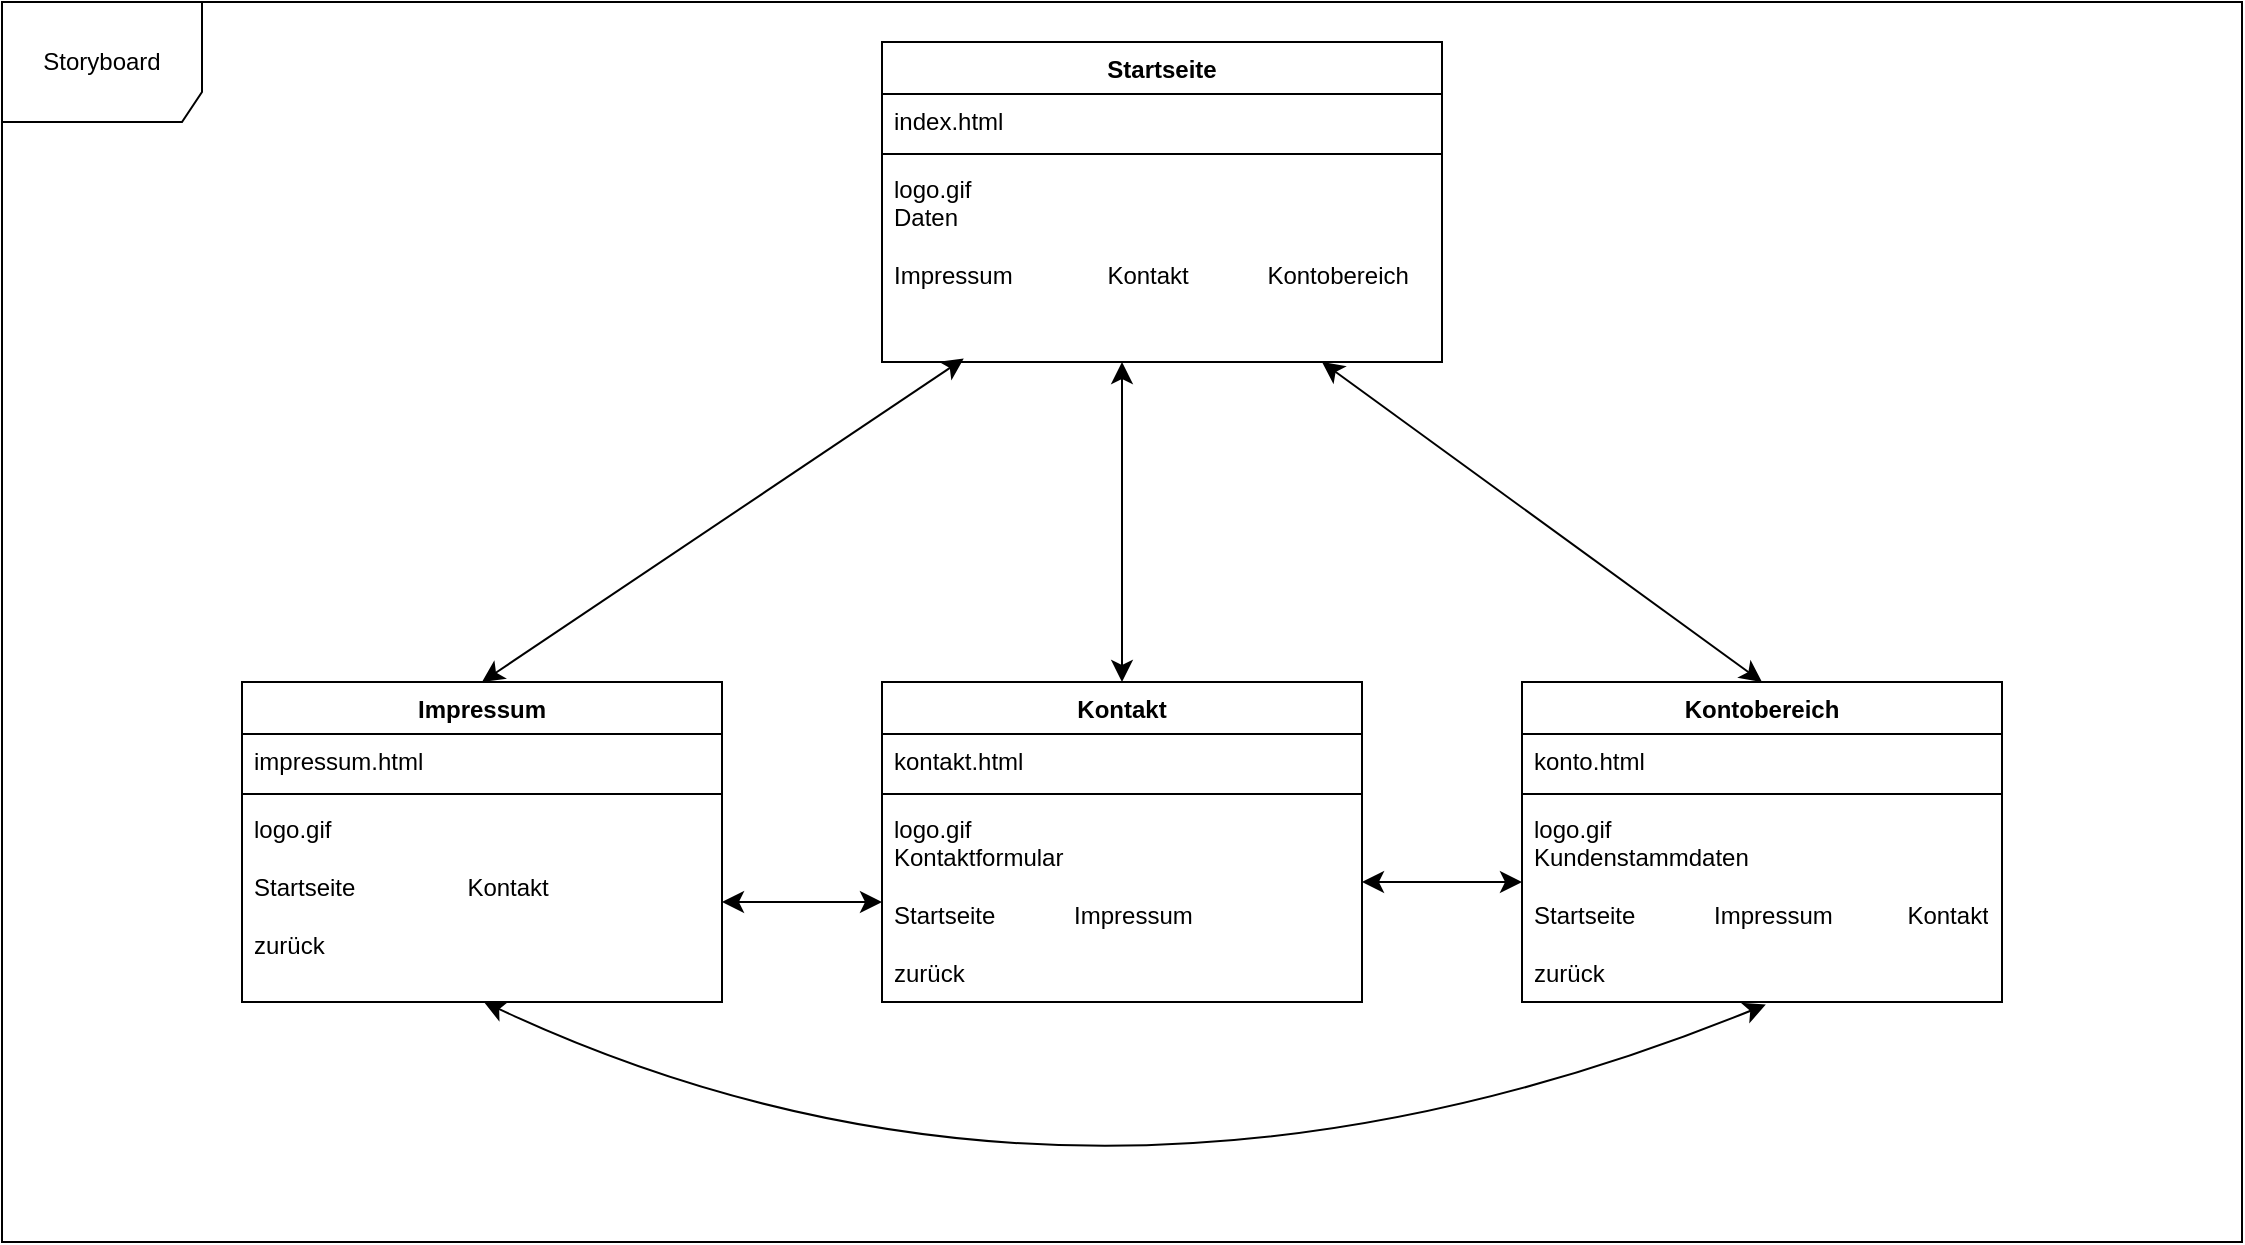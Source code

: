 <mxfile version="28.1.2">
  <diagram name="Seite-1" id="YiUqTf5I6DY3AVhPVcuJ">
    <mxGraphModel dx="1426" dy="785" grid="1" gridSize="10" guides="1" tooltips="1" connect="1" arrows="1" fold="1" page="1" pageScale="1" pageWidth="827" pageHeight="1169" math="0" shadow="0">
      <root>
        <mxCell id="0" />
        <mxCell id="1" parent="0" />
        <mxCell id="TSukVBwzgPcde_fzVqmE-1" value="Startseite&lt;div&gt;&lt;br&gt;&lt;/div&gt;" style="swimlane;fontStyle=1;align=center;verticalAlign=top;childLayout=stackLayout;horizontal=1;startSize=26;horizontalStack=0;resizeParent=1;resizeParentMax=0;resizeLast=0;collapsible=1;marginBottom=0;whiteSpace=wrap;html=1;" vertex="1" parent="1">
          <mxGeometry x="640" y="160" width="280" height="160" as="geometry" />
        </mxCell>
        <mxCell id="TSukVBwzgPcde_fzVqmE-2" value="index.html" style="text;strokeColor=none;fillColor=none;align=left;verticalAlign=top;spacingLeft=4;spacingRight=4;overflow=hidden;rotatable=0;points=[[0,0.5],[1,0.5]];portConstraint=eastwest;whiteSpace=wrap;html=1;" vertex="1" parent="TSukVBwzgPcde_fzVqmE-1">
          <mxGeometry y="26" width="280" height="26" as="geometry" />
        </mxCell>
        <mxCell id="TSukVBwzgPcde_fzVqmE-3" value="" style="line;strokeWidth=1;fillColor=none;align=left;verticalAlign=middle;spacingTop=-1;spacingLeft=3;spacingRight=3;rotatable=0;labelPosition=right;points=[];portConstraint=eastwest;strokeColor=inherit;" vertex="1" parent="TSukVBwzgPcde_fzVqmE-1">
          <mxGeometry y="52" width="280" height="8" as="geometry" />
        </mxCell>
        <mxCell id="TSukVBwzgPcde_fzVqmE-4" value="logo.gif&lt;div&gt;Daten&lt;br&gt;&lt;div&gt;&lt;br&gt;&lt;/div&gt;&lt;div&gt;Impressum&lt;span style=&quot;white-space: pre;&quot;&gt;&#x9;&lt;/span&gt;&lt;span style=&quot;white-space: pre;&quot;&gt;&#x9;&lt;/span&gt;K&lt;span style=&quot;background-color: transparent; color: light-dark(rgb(0, 0, 0), rgb(255, 255, 255));&quot;&gt;ontakt&lt;span style=&quot;white-space: pre;&quot;&gt;&#x9;&lt;/span&gt;&lt;span style=&quot;white-space: pre;&quot;&gt;&#x9;&lt;/span&gt;Kontobereich&lt;/span&gt;&lt;/div&gt;&lt;/div&gt;" style="text;strokeColor=none;fillColor=none;align=left;verticalAlign=top;spacingLeft=4;spacingRight=4;overflow=hidden;rotatable=0;points=[[0,0.5],[1,0.5]];portConstraint=eastwest;whiteSpace=wrap;html=1;" vertex="1" parent="TSukVBwzgPcde_fzVqmE-1">
          <mxGeometry y="60" width="280" height="100" as="geometry" />
        </mxCell>
        <mxCell id="TSukVBwzgPcde_fzVqmE-5" value="Storyboard" style="shape=umlFrame;whiteSpace=wrap;html=1;pointerEvents=0;width=100;height=60;" vertex="1" parent="1">
          <mxGeometry x="200" y="140" width="1120" height="620" as="geometry" />
        </mxCell>
        <mxCell id="TSukVBwzgPcde_fzVqmE-6" value="&lt;div&gt;Impressum&lt;/div&gt;" style="swimlane;fontStyle=1;align=center;verticalAlign=top;childLayout=stackLayout;horizontal=1;startSize=26;horizontalStack=0;resizeParent=1;resizeParentMax=0;resizeLast=0;collapsible=1;marginBottom=0;whiteSpace=wrap;html=1;" vertex="1" parent="1">
          <mxGeometry x="320" y="480" width="240" height="160" as="geometry" />
        </mxCell>
        <mxCell id="TSukVBwzgPcde_fzVqmE-7" value="impressum.html" style="text;strokeColor=none;fillColor=none;align=left;verticalAlign=top;spacingLeft=4;spacingRight=4;overflow=hidden;rotatable=0;points=[[0,0.5],[1,0.5]];portConstraint=eastwest;whiteSpace=wrap;html=1;" vertex="1" parent="TSukVBwzgPcde_fzVqmE-6">
          <mxGeometry y="26" width="240" height="26" as="geometry" />
        </mxCell>
        <mxCell id="TSukVBwzgPcde_fzVqmE-8" value="" style="line;strokeWidth=1;fillColor=none;align=left;verticalAlign=middle;spacingTop=-1;spacingLeft=3;spacingRight=3;rotatable=0;labelPosition=right;points=[];portConstraint=eastwest;strokeColor=inherit;" vertex="1" parent="TSukVBwzgPcde_fzVqmE-6">
          <mxGeometry y="52" width="240" height="8" as="geometry" />
        </mxCell>
        <mxCell id="TSukVBwzgPcde_fzVqmE-9" value="logo.gif&lt;div&gt;&lt;br&gt;&lt;/div&gt;&lt;div&gt;Startseite&lt;span style=&quot;white-space: pre;&quot;&gt;&#x9;&lt;/span&gt;&lt;span style=&quot;white-space: pre;&quot;&gt;&#x9;&lt;/span&gt;&lt;span style=&quot;white-space: pre;&quot;&gt;&#x9;&lt;/span&gt;K&lt;span style=&quot;background-color: transparent; color: light-dark(rgb(0, 0, 0), rgb(255, 255, 255));&quot;&gt;ontakt&lt;span style=&quot;white-space: pre;&quot;&gt;&#x9;&lt;/span&gt;&lt;span style=&quot;white-space: pre;&quot;&gt;&#x9;&lt;/span&gt;&lt;br&gt;&lt;br&gt;zurück&lt;/span&gt;&lt;/div&gt;&lt;div&gt;&lt;/div&gt;&lt;div&gt;&lt;/div&gt;" style="text;strokeColor=none;fillColor=none;align=left;verticalAlign=top;spacingLeft=4;spacingRight=4;overflow=hidden;rotatable=0;points=[[0,0.5],[1,0.5]];portConstraint=eastwest;whiteSpace=wrap;html=1;" vertex="1" parent="TSukVBwzgPcde_fzVqmE-6">
          <mxGeometry y="60" width="240" height="100" as="geometry" />
        </mxCell>
        <mxCell id="TSukVBwzgPcde_fzVqmE-10" value="&lt;div&gt;Kontakt&lt;/div&gt;" style="swimlane;fontStyle=1;align=center;verticalAlign=top;childLayout=stackLayout;horizontal=1;startSize=26;horizontalStack=0;resizeParent=1;resizeParentMax=0;resizeLast=0;collapsible=1;marginBottom=0;whiteSpace=wrap;html=1;" vertex="1" parent="1">
          <mxGeometry x="640" y="480" width="240" height="160" as="geometry" />
        </mxCell>
        <mxCell id="TSukVBwzgPcde_fzVqmE-11" value="kontakt.html" style="text;strokeColor=none;fillColor=none;align=left;verticalAlign=top;spacingLeft=4;spacingRight=4;overflow=hidden;rotatable=0;points=[[0,0.5],[1,0.5]];portConstraint=eastwest;whiteSpace=wrap;html=1;" vertex="1" parent="TSukVBwzgPcde_fzVqmE-10">
          <mxGeometry y="26" width="240" height="26" as="geometry" />
        </mxCell>
        <mxCell id="TSukVBwzgPcde_fzVqmE-12" value="" style="line;strokeWidth=1;fillColor=none;align=left;verticalAlign=middle;spacingTop=-1;spacingLeft=3;spacingRight=3;rotatable=0;labelPosition=right;points=[];portConstraint=eastwest;strokeColor=inherit;" vertex="1" parent="TSukVBwzgPcde_fzVqmE-10">
          <mxGeometry y="52" width="240" height="8" as="geometry" />
        </mxCell>
        <mxCell id="TSukVBwzgPcde_fzVqmE-13" value="logo.gif&lt;div&gt;Kontaktformular&lt;br&gt;&lt;div&gt;&lt;br&gt;&lt;/div&gt;&lt;div&gt;&lt;span style=&quot;background-color: transparent; color: light-dark(rgb(0, 0, 0), rgb(255, 255, 255));&quot;&gt;Startseite&lt;span style=&quot;white-space: pre;&quot;&gt;&#x9;&lt;/span&gt;&lt;span style=&quot;white-space: pre;&quot;&gt;&#x9;&lt;/span&gt;&amp;nbsp; &amp;nbsp;&lt;/span&gt;Impressum&lt;/div&gt;&lt;div&gt;&lt;span style=&quot;background-color: transparent; color: light-dark(rgb(0, 0, 0), rgb(255, 255, 255));&quot;&gt;&lt;br&gt;&lt;/span&gt;&lt;/div&gt;&lt;div&gt;&lt;span style=&quot;background-color: transparent; color: light-dark(rgb(0, 0, 0), rgb(255, 255, 255));&quot;&gt;zurück&lt;/span&gt;&lt;/div&gt;&lt;/div&gt;" style="text;strokeColor=none;fillColor=none;align=left;verticalAlign=top;spacingLeft=4;spacingRight=4;overflow=hidden;rotatable=0;points=[[0,0.5],[1,0.5]];portConstraint=eastwest;whiteSpace=wrap;html=1;" vertex="1" parent="TSukVBwzgPcde_fzVqmE-10">
          <mxGeometry y="60" width="240" height="100" as="geometry" />
        </mxCell>
        <mxCell id="TSukVBwzgPcde_fzVqmE-14" value="&lt;div&gt;Kontobereich&lt;/div&gt;" style="swimlane;fontStyle=1;align=center;verticalAlign=top;childLayout=stackLayout;horizontal=1;startSize=26;horizontalStack=0;resizeParent=1;resizeParentMax=0;resizeLast=0;collapsible=1;marginBottom=0;whiteSpace=wrap;html=1;" vertex="1" parent="1">
          <mxGeometry x="960" y="480" width="240" height="160" as="geometry" />
        </mxCell>
        <mxCell id="TSukVBwzgPcde_fzVqmE-15" value="konto.html" style="text;strokeColor=none;fillColor=none;align=left;verticalAlign=top;spacingLeft=4;spacingRight=4;overflow=hidden;rotatable=0;points=[[0,0.5],[1,0.5]];portConstraint=eastwest;whiteSpace=wrap;html=1;" vertex="1" parent="TSukVBwzgPcde_fzVqmE-14">
          <mxGeometry y="26" width="240" height="26" as="geometry" />
        </mxCell>
        <mxCell id="TSukVBwzgPcde_fzVqmE-16" value="" style="line;strokeWidth=1;fillColor=none;align=left;verticalAlign=middle;spacingTop=-1;spacingLeft=3;spacingRight=3;rotatable=0;labelPosition=right;points=[];portConstraint=eastwest;strokeColor=inherit;" vertex="1" parent="TSukVBwzgPcde_fzVqmE-14">
          <mxGeometry y="52" width="240" height="8" as="geometry" />
        </mxCell>
        <mxCell id="TSukVBwzgPcde_fzVqmE-17" value="logo.gif&lt;div&gt;Kundenstammdaten&lt;br&gt;&lt;div&gt;&lt;br&gt;&lt;/div&gt;&lt;div&gt;&lt;span style=&quot;background-color: transparent; color: light-dark(rgb(0, 0, 0), rgb(255, 255, 255));&quot;&gt;Startseite&lt;span style=&quot;white-space: pre;&quot;&gt;&#x9;&lt;/span&gt;&lt;span style=&quot;white-space: pre;&quot;&gt;&#x9;&lt;/span&gt;&amp;nbsp; &amp;nbsp;&lt;/span&gt;Impressum&lt;span style=&quot;white-space: pre;&quot;&gt;&#x9;&lt;/span&gt;&lt;span style=&quot;white-space: pre;&quot;&gt;&#x9;&lt;/span&gt;Kontakt&lt;/div&gt;&lt;div&gt;&lt;br&gt;&lt;/div&gt;&lt;div&gt;zurück&lt;/div&gt;&lt;/div&gt;" style="text;strokeColor=none;fillColor=none;align=left;verticalAlign=top;spacingLeft=4;spacingRight=4;overflow=hidden;rotatable=0;points=[[0,0.5],[1,0.5]];portConstraint=eastwest;whiteSpace=wrap;html=1;" vertex="1" parent="TSukVBwzgPcde_fzVqmE-14">
          <mxGeometry y="60" width="240" height="100" as="geometry" />
        </mxCell>
        <mxCell id="TSukVBwzgPcde_fzVqmE-18" value="" style="endArrow=classic;html=1;rounded=0;fontSize=12;startSize=8;endSize=8;curved=1;exitX=0.146;exitY=0.983;exitDx=0;exitDy=0;exitPerimeter=0;entryX=0.5;entryY=0;entryDx=0;entryDy=0;startArrow=classic;startFill=1;" edge="1" parent="1" source="TSukVBwzgPcde_fzVqmE-4" target="TSukVBwzgPcde_fzVqmE-6">
          <mxGeometry width="50" height="50" relative="1" as="geometry">
            <mxPoint x="670" y="400" as="sourcePoint" />
            <mxPoint x="720" y="350" as="targetPoint" />
          </mxGeometry>
        </mxCell>
        <mxCell id="TSukVBwzgPcde_fzVqmE-20" value="" style="endArrow=classic;html=1;rounded=0;fontSize=12;startSize=8;endSize=8;curved=1;exitX=0;exitY=0.5;exitDx=0;exitDy=0;entryX=1;entryY=0.5;entryDx=0;entryDy=0;startArrow=classic;startFill=1;" edge="1" parent="1" source="TSukVBwzgPcde_fzVqmE-13" target="TSukVBwzgPcde_fzVqmE-9">
          <mxGeometry width="50" height="50" relative="1" as="geometry">
            <mxPoint x="875" y="400" as="sourcePoint" />
            <mxPoint x="640" y="561" as="targetPoint" />
          </mxGeometry>
        </mxCell>
        <mxCell id="TSukVBwzgPcde_fzVqmE-21" value="" style="endArrow=classic;html=1;rounded=0;fontSize=12;startSize=8;endSize=8;curved=1;exitX=0;exitY=0.5;exitDx=0;exitDy=0;entryX=1;entryY=0.5;entryDx=0;entryDy=0;startArrow=classic;startFill=1;" edge="1" parent="1">
          <mxGeometry width="50" height="50" relative="1" as="geometry">
            <mxPoint x="960" y="580" as="sourcePoint" />
            <mxPoint x="880" y="580" as="targetPoint" />
          </mxGeometry>
        </mxCell>
        <mxCell id="TSukVBwzgPcde_fzVqmE-22" value="" style="endArrow=classic;html=1;rounded=0;fontSize=12;startSize=8;endSize=8;curved=1;exitX=0.5;exitY=0;exitDx=0;exitDy=0;startArrow=classic;startFill=1;" edge="1" parent="1" source="TSukVBwzgPcde_fzVqmE-14">
          <mxGeometry width="50" height="50" relative="1" as="geometry">
            <mxPoint x="917" y="400" as="sourcePoint" />
            <mxPoint x="860" y="320" as="targetPoint" />
          </mxGeometry>
        </mxCell>
        <mxCell id="TSukVBwzgPcde_fzVqmE-23" value="" style="endArrow=classic;html=1;rounded=0;fontSize=12;startSize=8;endSize=8;curved=1;startArrow=classic;startFill=1;" edge="1" parent="1" source="TSukVBwzgPcde_fzVqmE-10">
          <mxGeometry width="50" height="50" relative="1" as="geometry">
            <mxPoint x="1180" y="580" as="sourcePoint" />
            <mxPoint x="760" y="320" as="targetPoint" />
          </mxGeometry>
        </mxCell>
        <mxCell id="TSukVBwzgPcde_fzVqmE-24" value="" style="endArrow=classic;html=1;rounded=0;fontSize=12;startSize=8;endSize=8;curved=1;exitX=0.508;exitY=1.013;exitDx=0;exitDy=0;exitPerimeter=0;startArrow=classic;startFill=1;entryX=0.504;entryY=1;entryDx=0;entryDy=0;entryPerimeter=0;" edge="1" parent="1" source="TSukVBwzgPcde_fzVqmE-17" target="TSukVBwzgPcde_fzVqmE-9">
          <mxGeometry width="50" height="50" relative="1" as="geometry">
            <mxPoint x="1079.52" y="661.04" as="sourcePoint" />
            <mxPoint x="440.48" y="660" as="targetPoint" />
            <Array as="points">
              <mxPoint x="739.52" y="780" />
            </Array>
          </mxGeometry>
        </mxCell>
      </root>
    </mxGraphModel>
  </diagram>
</mxfile>

